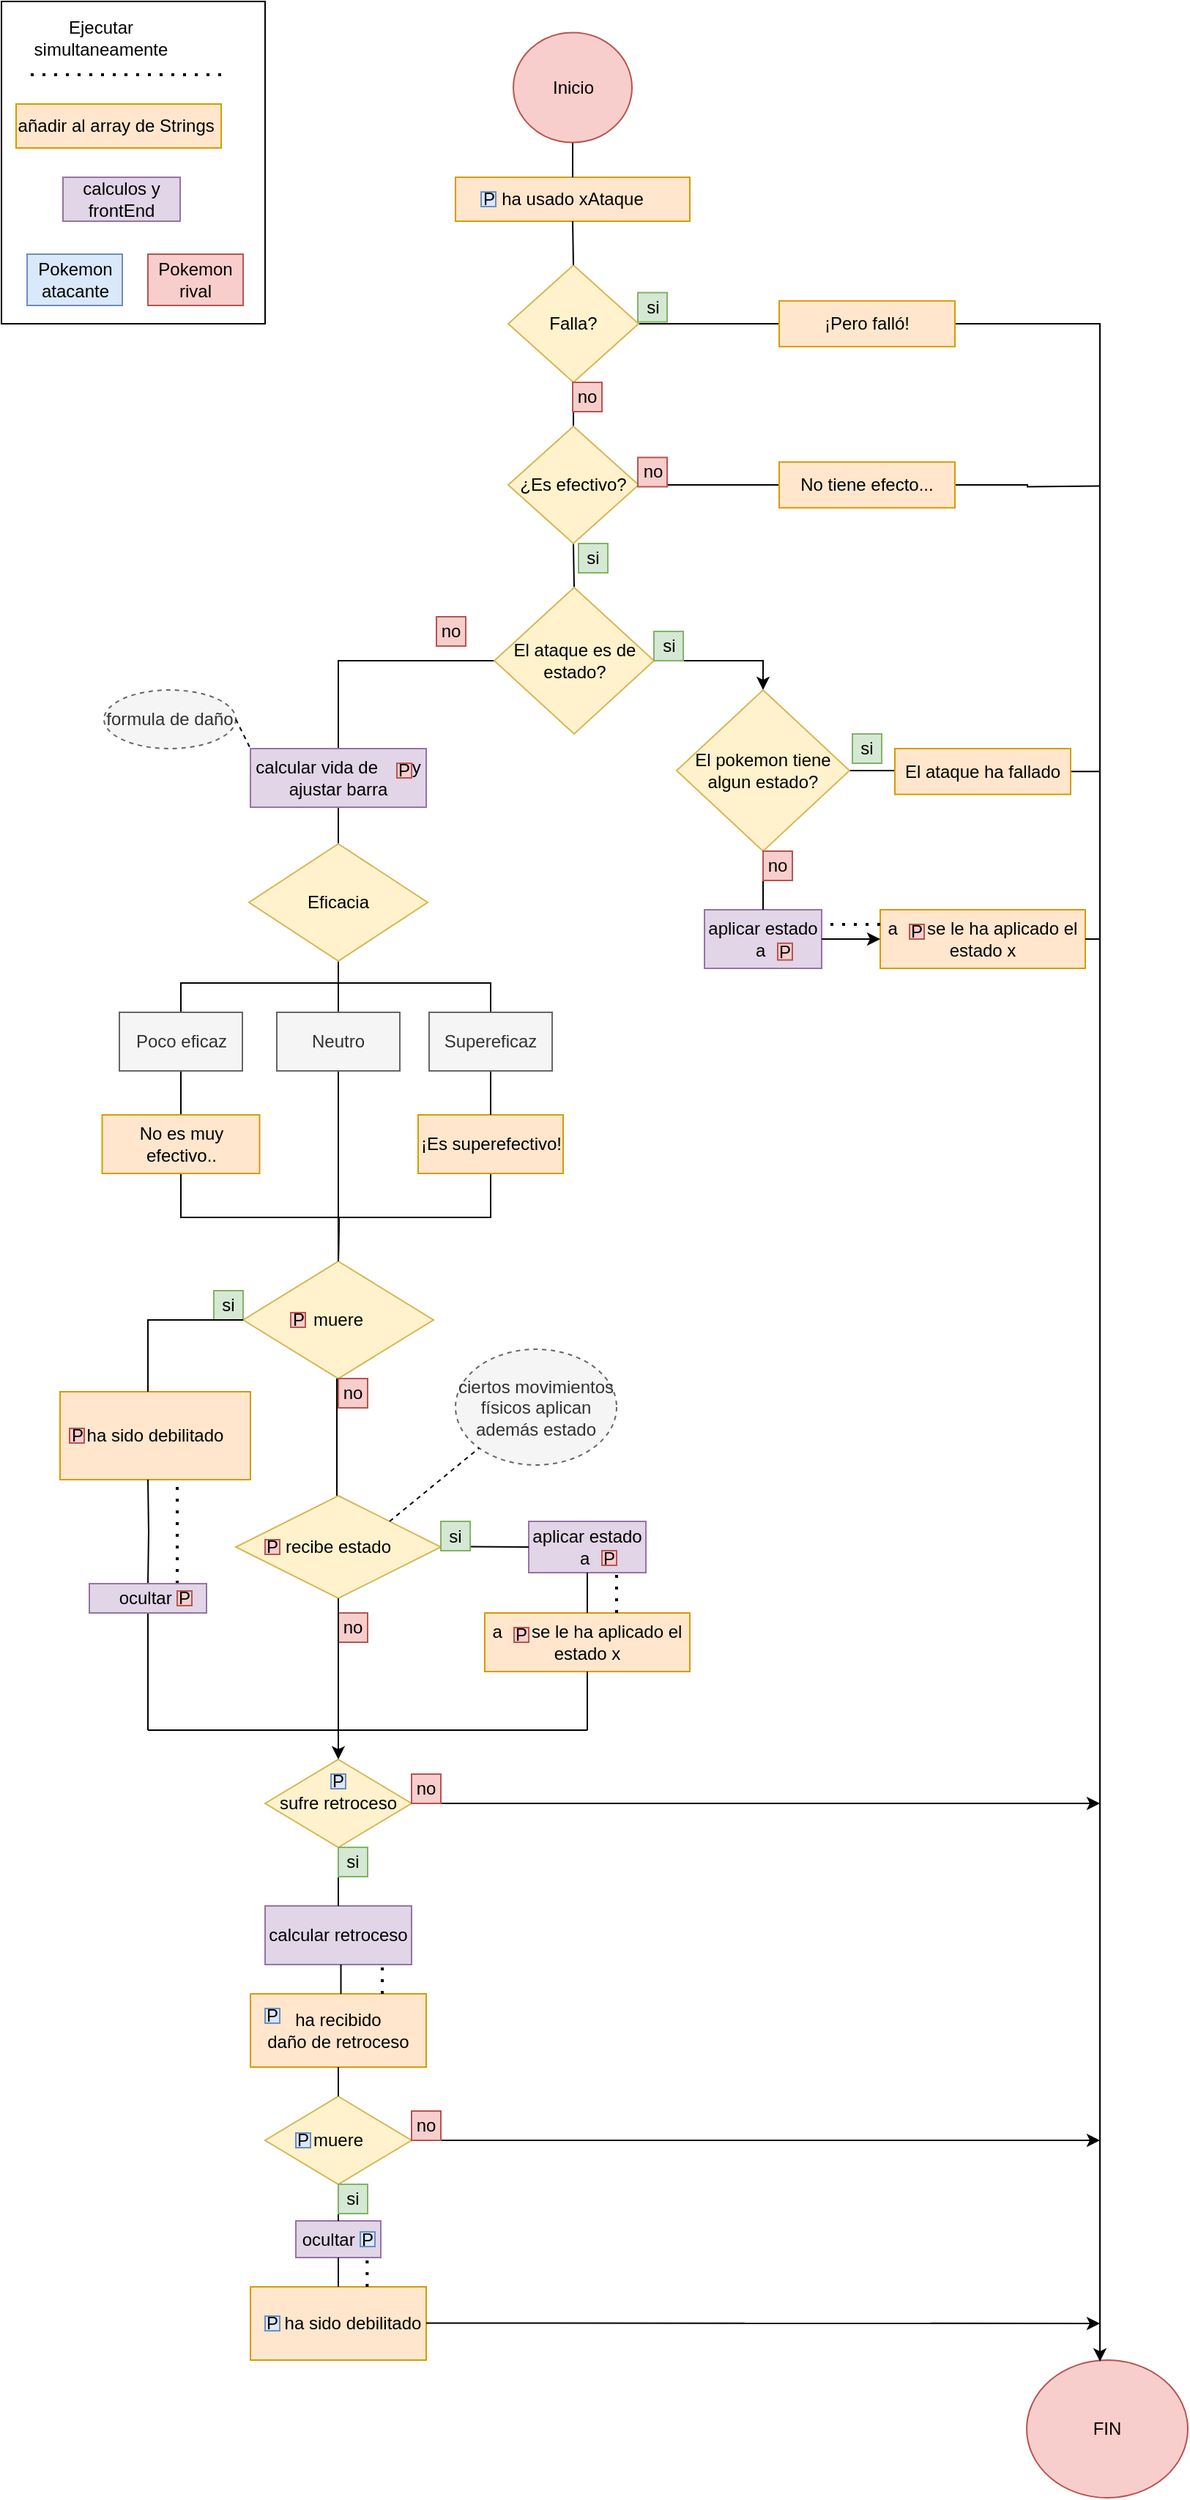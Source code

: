 <mxfile version="20.3.0" type="device"><diagram id="2d6B1Tg29b44_aqLJthw" name="Página-1"><mxGraphModel dx="2076" dy="1298" grid="1" gridSize="10" guides="1" tooltips="1" connect="1" arrows="1" fold="1" page="1" pageScale="1" pageWidth="827" pageHeight="1169" math="0" shadow="0"><root><mxCell id="0"/><mxCell id="1" parent="0"/><mxCell id="N5SEMX2fuc2LV2UorD2H-2" value="" style="group" vertex="1" connectable="0" parent="1"><mxGeometry x="320" y="130" width="160" height="30" as="geometry"/></mxCell><mxCell id="N5SEMX2fuc2LV2UorD2H-3" value="ha usado xAtaque" style="text;html=1;strokeColor=#d79b00;fillColor=#ffe6cc;align=center;verticalAlign=middle;whiteSpace=wrap;rounded=0;" vertex="1" parent="N5SEMX2fuc2LV2UorD2H-2"><mxGeometry width="160" height="30" as="geometry"/></mxCell><mxCell id="N5SEMX2fuc2LV2UorD2H-4" value="P" style="text;html=1;strokeColor=#6c8ebf;fillColor=#dae8fc;align=center;verticalAlign=middle;whiteSpace=wrap;rounded=0;" vertex="1" parent="N5SEMX2fuc2LV2UorD2H-2"><mxGeometry x="17.5" y="10" width="10" height="10" as="geometry"/></mxCell><mxCell id="N5SEMX2fuc2LV2UorD2H-20" value="" style="group;fillColor=#e1d5e7;strokeColor=#9673a6;" vertex="1" connectable="0" parent="1"><mxGeometry x="490" y="630" width="80" height="40" as="geometry"/></mxCell><mxCell id="N5SEMX2fuc2LV2UorD2H-21" value="aplicar estado a&amp;nbsp;" style="text;html=1;strokeColor=#9673a6;fillColor=#e1d5e7;align=center;verticalAlign=middle;whiteSpace=wrap;rounded=0;" vertex="1" parent="N5SEMX2fuc2LV2UorD2H-20"><mxGeometry width="80" height="40" as="geometry"/></mxCell><mxCell id="N5SEMX2fuc2LV2UorD2H-22" value="P" style="text;html=1;strokeColor=#b85450;fillColor=#f8cecc;align=center;verticalAlign=middle;whiteSpace=wrap;rounded=0;" vertex="1" parent="N5SEMX2fuc2LV2UorD2H-20"><mxGeometry x="50" y="22.857" width="10" height="11.429" as="geometry"/></mxCell><mxCell id="N5SEMX2fuc2LV2UorD2H-25" value="" style="group" vertex="1" connectable="0" parent="1"><mxGeometry x="610" y="630" width="140" height="40" as="geometry"/></mxCell><mxCell id="N5SEMX2fuc2LV2UorD2H-26" value="a&amp;nbsp; &amp;nbsp; &amp;nbsp; se le ha aplicado el estado x" style="text;html=1;strokeColor=#d79b00;fillColor=#ffe6cc;align=center;verticalAlign=middle;whiteSpace=wrap;rounded=0;" vertex="1" parent="N5SEMX2fuc2LV2UorD2H-25"><mxGeometry width="140" height="40" as="geometry"/></mxCell><mxCell id="N5SEMX2fuc2LV2UorD2H-27" value="P" style="text;html=1;strokeColor=#b85450;fillColor=#f8cecc;align=center;verticalAlign=middle;whiteSpace=wrap;rounded=0;" vertex="1" parent="N5SEMX2fuc2LV2UorD2H-25"><mxGeometry x="20" y="10" width="10" height="10" as="geometry"/></mxCell><mxCell id="N5SEMX2fuc2LV2UorD2H-29" value="" style="endArrow=classic;html=1;endFill=1;entryX=0;entryY=0.5;entryDx=0;entryDy=0;exitX=1;exitY=0.5;exitDx=0;exitDy=0;" edge="1" parent="1" source="N5SEMX2fuc2LV2UorD2H-21" target="N5SEMX2fuc2LV2UorD2H-26"><mxGeometry width="50" height="50" relative="1" as="geometry"><mxPoint x="571" y="660.0" as="sourcePoint"/><mxPoint x="621" y="660.2" as="targetPoint"/><Array as="points"/></mxGeometry></mxCell><mxCell id="N5SEMX2fuc2LV2UorD2H-220" style="edgeStyle=orthogonalEdgeStyle;rounded=0;orthogonalLoop=1;jettySize=auto;html=1;exitX=0.5;exitY=1;exitDx=0;exitDy=0;endArrow=none;endFill=0;" edge="1" parent="1" source="N5SEMX2fuc2LV2UorD2H-40"><mxGeometry relative="1" as="geometry"><mxPoint x="240" y="870" as="targetPoint"/></mxGeometry></mxCell><mxCell id="N5SEMX2fuc2LV2UorD2H-40" value="¡Es superefectivo!" style="text;html=1;strokeColor=#d79b00;fillColor=#ffe6cc;align=center;verticalAlign=middle;whiteSpace=wrap;rounded=0;" vertex="1" parent="1"><mxGeometry x="294.5" y="770" width="99" height="40" as="geometry"/></mxCell><mxCell id="N5SEMX2fuc2LV2UorD2H-46" value="" style="group" vertex="1" connectable="0" parent="1"><mxGeometry x="175" y="870" width="130" height="80" as="geometry"/></mxCell><mxCell id="N5SEMX2fuc2LV2UorD2H-47" value="muere" style="rhombus;whiteSpace=wrap;html=1;fillColor=#fff2cc;strokeColor=#d6b656;" vertex="1" parent="N5SEMX2fuc2LV2UorD2H-46"><mxGeometry width="130" height="80" as="geometry"/></mxCell><mxCell id="N5SEMX2fuc2LV2UorD2H-48" value="P" style="text;html=1;strokeColor=#b85450;fillColor=#f8cecc;align=center;verticalAlign=middle;whiteSpace=wrap;rounded=0;" vertex="1" parent="N5SEMX2fuc2LV2UorD2H-46"><mxGeometry x="32.5" y="35" width="10" height="10" as="geometry"/></mxCell><mxCell id="N5SEMX2fuc2LV2UorD2H-49" value="" style="endArrow=none;html=1;" edge="1" parent="1"><mxGeometry width="50" height="50" relative="1" as="geometry"><mxPoint x="239" y="1030" as="sourcePoint"/><mxPoint x="239" y="950" as="targetPoint"/></mxGeometry></mxCell><mxCell id="N5SEMX2fuc2LV2UorD2H-50" value="no" style="text;html=1;strokeColor=#b85450;fillColor=#f8cecc;align=center;verticalAlign=middle;whiteSpace=wrap;rounded=0;" vertex="1" parent="1"><mxGeometry x="240" y="950" width="20" height="20" as="geometry"/></mxCell><mxCell id="N5SEMX2fuc2LV2UorD2H-51" value="" style="group" vertex="1" connectable="0" parent="1"><mxGeometry x="170" y="1030" width="140" height="70" as="geometry"/></mxCell><mxCell id="N5SEMX2fuc2LV2UorD2H-52" value="recibe estado" style="rhombus;whiteSpace=wrap;html=1;fillColor=#fff2cc;strokeColor=#d6b656;" vertex="1" parent="N5SEMX2fuc2LV2UorD2H-51"><mxGeometry width="140" height="70" as="geometry"/></mxCell><mxCell id="N5SEMX2fuc2LV2UorD2H-53" value="P" style="text;html=1;strokeColor=#b85450;fillColor=#f8cecc;align=center;verticalAlign=middle;whiteSpace=wrap;rounded=0;" vertex="1" parent="N5SEMX2fuc2LV2UorD2H-51"><mxGeometry x="20" y="30" width="10" height="10" as="geometry"/></mxCell><mxCell id="N5SEMX2fuc2LV2UorD2H-54" value="ciertos movimientos físicos aplican además estado" style="ellipse;whiteSpace=wrap;html=1;dashed=1;fillColor=#f5f5f5;fontColor=#333333;strokeColor=#666666;" vertex="1" parent="1"><mxGeometry x="320" y="930" width="110" height="79" as="geometry"/></mxCell><mxCell id="N5SEMX2fuc2LV2UorD2H-55" value="" style="endArrow=none;html=1;exitX=1;exitY=0;exitDx=0;exitDy=0;entryX=0;entryY=1;entryDx=0;entryDy=0;dashed=1;" edge="1" parent="1" source="N5SEMX2fuc2LV2UorD2H-52" target="N5SEMX2fuc2LV2UorD2H-54"><mxGeometry width="50" height="50" relative="1" as="geometry"><mxPoint x="170" y="630" as="sourcePoint"/><mxPoint x="192" y="650" as="targetPoint"/></mxGeometry></mxCell><mxCell id="N5SEMX2fuc2LV2UorD2H-56" value="" style="endArrow=none;dashed=1;html=1;dashPattern=1 3;strokeWidth=2;entryX=1;entryY=0.25;entryDx=0;entryDy=0;exitX=0;exitY=0.25;exitDx=0;exitDy=0;" edge="1" parent="1" source="N5SEMX2fuc2LV2UorD2H-26" target="N5SEMX2fuc2LV2UorD2H-21"><mxGeometry width="50" height="50" relative="1" as="geometry"><mxPoint x="570" y="687.5" as="sourcePoint"/><mxPoint x="570" y="657.5" as="targetPoint"/></mxGeometry></mxCell><mxCell id="N5SEMX2fuc2LV2UorD2H-57" value="" style="group" vertex="1" connectable="0" parent="1"><mxGeometry x="340" y="1110" width="140" height="40" as="geometry"/></mxCell><mxCell id="N5SEMX2fuc2LV2UorD2H-58" value="a&amp;nbsp; &amp;nbsp; &amp;nbsp; se le ha aplicado el estado x" style="text;html=1;strokeColor=#d79b00;fillColor=#ffe6cc;align=center;verticalAlign=middle;whiteSpace=wrap;rounded=0;" vertex="1" parent="N5SEMX2fuc2LV2UorD2H-57"><mxGeometry width="140" height="40" as="geometry"/></mxCell><mxCell id="N5SEMX2fuc2LV2UorD2H-59" value="P" style="text;html=1;strokeColor=#b85450;fillColor=#f8cecc;align=center;verticalAlign=middle;whiteSpace=wrap;rounded=0;" vertex="1" parent="N5SEMX2fuc2LV2UorD2H-57"><mxGeometry x="20" y="10" width="10" height="10" as="geometry"/></mxCell><mxCell id="N5SEMX2fuc2LV2UorD2H-60" value="" style="group" vertex="1" connectable="0" parent="1"><mxGeometry x="370" y="1047.5" width="80" height="35" as="geometry"/></mxCell><mxCell id="N5SEMX2fuc2LV2UorD2H-61" value="aplicar estado a&amp;nbsp;" style="text;html=1;strokeColor=#9673a6;fillColor=#e1d5e7;align=center;verticalAlign=middle;whiteSpace=wrap;rounded=0;" vertex="1" parent="N5SEMX2fuc2LV2UorD2H-60"><mxGeometry width="80" height="35" as="geometry"/></mxCell><mxCell id="N5SEMX2fuc2LV2UorD2H-62" value="P" style="text;html=1;strokeColor=#b85450;fillColor=#f8cecc;align=center;verticalAlign=middle;whiteSpace=wrap;rounded=0;" vertex="1" parent="N5SEMX2fuc2LV2UorD2H-60"><mxGeometry x="50" y="20" width="10" height="10" as="geometry"/></mxCell><mxCell id="N5SEMX2fuc2LV2UorD2H-63" value="" style="endArrow=none;html=1;entryX=0;entryY=0.5;entryDx=0;entryDy=0;" edge="1" parent="1" target="N5SEMX2fuc2LV2UorD2H-61"><mxGeometry width="50" height="50" relative="1" as="geometry"><mxPoint x="310" y="1064.66" as="sourcePoint"/><mxPoint x="340" y="1064.66" as="targetPoint"/></mxGeometry></mxCell><mxCell id="N5SEMX2fuc2LV2UorD2H-64" value="" style="endArrow=none;html=1;entryX=0.5;entryY=0;entryDx=0;entryDy=0;exitX=0.5;exitY=1;exitDx=0;exitDy=0;" edge="1" parent="1" source="N5SEMX2fuc2LV2UorD2H-61" target="N5SEMX2fuc2LV2UorD2H-58"><mxGeometry width="50" height="50" relative="1" as="geometry"><mxPoint x="300" y="990" as="sourcePoint"/><mxPoint x="350" y="940" as="targetPoint"/></mxGeometry></mxCell><mxCell id="N5SEMX2fuc2LV2UorD2H-65" value="" style="endArrow=none;dashed=1;html=1;dashPattern=1 3;strokeWidth=2;entryX=0.75;entryY=1;entryDx=0;entryDy=0;" edge="1" parent="1" target="N5SEMX2fuc2LV2UorD2H-61"><mxGeometry width="50" height="50" relative="1" as="geometry"><mxPoint x="430" y="1110" as="sourcePoint"/><mxPoint x="300" y="960" as="targetPoint"/></mxGeometry></mxCell><mxCell id="N5SEMX2fuc2LV2UorD2H-66" value="si" style="text;html=1;strokeColor=#82b366;fillColor=#d5e8d4;align=center;verticalAlign=middle;whiteSpace=wrap;rounded=0;" vertex="1" parent="1"><mxGeometry x="310" y="1047.5" width="20" height="20" as="geometry"/></mxCell><mxCell id="N5SEMX2fuc2LV2UorD2H-68" value="no" style="text;html=1;strokeColor=#b85450;fillColor=#f8cecc;align=center;verticalAlign=middle;whiteSpace=wrap;rounded=0;" vertex="1" parent="1"><mxGeometry x="240" y="1110" width="20" height="20" as="geometry"/></mxCell><mxCell id="N5SEMX2fuc2LV2UorD2H-69" value="" style="endArrow=none;html=1;endFill=0;" edge="1" parent="1"><mxGeometry width="50" height="50" relative="1" as="geometry"><mxPoint x="410" y="1190" as="sourcePoint"/><mxPoint x="240" y="1190" as="targetPoint"/></mxGeometry></mxCell><mxCell id="N5SEMX2fuc2LV2UorD2H-70" value="" style="endArrow=none;html=1;" edge="1" parent="1"><mxGeometry width="50" height="50" relative="1" as="geometry"><mxPoint x="410" y="1190" as="sourcePoint"/><mxPoint x="410" y="1150" as="targetPoint"/></mxGeometry></mxCell><mxCell id="N5SEMX2fuc2LV2UorD2H-71" value="" style="group;fillColor=#e1d5e7;strokeColor=#9673a6;container=0;" vertex="1" connectable="0" parent="1"><mxGeometry x="70" y="1090" width="80" height="20" as="geometry"/></mxCell><mxCell id="N5SEMX2fuc2LV2UorD2H-74" value="" style="group" vertex="1" connectable="0" parent="1"><mxGeometry x="50" y="959" width="130" height="60" as="geometry"/></mxCell><mxCell id="N5SEMX2fuc2LV2UorD2H-75" value="ha sido debilitado" style="rounded=0;whiteSpace=wrap;html=1;fillColor=#ffe6cc;strokeColor=#d79b00;" vertex="1" parent="N5SEMX2fuc2LV2UorD2H-74"><mxGeometry width="130" height="60" as="geometry"/></mxCell><mxCell id="N5SEMX2fuc2LV2UorD2H-76" value="P" style="text;html=1;strokeColor=#b85450;fillColor=#f8cecc;align=center;verticalAlign=middle;whiteSpace=wrap;rounded=0;" vertex="1" parent="N5SEMX2fuc2LV2UorD2H-74"><mxGeometry x="6.5" y="25" width="10" height="10" as="geometry"/></mxCell><mxCell id="N5SEMX2fuc2LV2UorD2H-79" value="si" style="text;html=1;strokeColor=#82b366;fillColor=#d5e8d4;align=center;verticalAlign=middle;whiteSpace=wrap;rounded=0;" vertex="1" parent="1"><mxGeometry x="155" y="890" width="20" height="20" as="geometry"/></mxCell><mxCell id="N5SEMX2fuc2LV2UorD2H-81" value="" style="endArrow=none;dashed=1;html=1;dashPattern=1 3;strokeWidth=2;exitX=0.75;exitY=0;exitDx=0;exitDy=0;" edge="1" parent="1" source="N5SEMX2fuc2LV2UorD2H-72"><mxGeometry width="50" height="50" relative="1" as="geometry"><mxPoint x="110" y="1090" as="sourcePoint"/><mxPoint x="130" y="1020" as="targetPoint"/></mxGeometry></mxCell><mxCell id="N5SEMX2fuc2LV2UorD2H-82" value="" style="endArrow=none;html=1;entryX=0.5;entryY=1;entryDx=0;entryDy=0;" edge="1" parent="1" target="N5SEMX2fuc2LV2UorD2H-72"><mxGeometry width="50" height="50" relative="1" as="geometry"><mxPoint x="110" y="1190" as="sourcePoint"/><mxPoint x="110" y="1070" as="targetPoint"/></mxGeometry></mxCell><mxCell id="N5SEMX2fuc2LV2UorD2H-83" value="" style="endArrow=none;html=1;endFill=0;" edge="1" parent="1"><mxGeometry width="50" height="50" relative="1" as="geometry"><mxPoint x="110" y="1190" as="sourcePoint"/><mxPoint x="240" y="1190" as="targetPoint"/></mxGeometry></mxCell><mxCell id="N5SEMX2fuc2LV2UorD2H-84" value="sufre retroceso" style="rhombus;whiteSpace=wrap;html=1;fillColor=#fff2cc;strokeColor=#d6b656;" vertex="1" parent="1"><mxGeometry x="190" y="1210" width="100" height="60" as="geometry"/></mxCell><mxCell id="N5SEMX2fuc2LV2UorD2H-85" value="P" style="text;html=1;strokeColor=#6c8ebf;fillColor=#dae8fc;align=center;verticalAlign=middle;whiteSpace=wrap;rounded=0;" vertex="1" parent="1"><mxGeometry x="235" y="1220" width="10" height="10" as="geometry"/></mxCell><mxCell id="N5SEMX2fuc2LV2UorD2H-86" value="" style="endArrow=classic;html=1;exitX=1;exitY=0.5;exitDx=0;exitDy=0;" edge="1" parent="1" source="N5SEMX2fuc2LV2UorD2H-84"><mxGeometry width="50" height="50" relative="1" as="geometry"><mxPoint x="350" y="1270" as="sourcePoint"/><mxPoint x="760" y="1240" as="targetPoint"/></mxGeometry></mxCell><mxCell id="N5SEMX2fuc2LV2UorD2H-87" value="no" style="text;html=1;strokeColor=#b85450;fillColor=#f8cecc;align=center;verticalAlign=middle;whiteSpace=wrap;rounded=0;" vertex="1" parent="1"><mxGeometry x="290" y="1220" width="20" height="20" as="geometry"/></mxCell><mxCell id="N5SEMX2fuc2LV2UorD2H-88" value="calcular retroceso" style="rounded=0;whiteSpace=wrap;html=1;fillColor=#e1d5e7;strokeColor=#9673a6;" vertex="1" parent="1"><mxGeometry x="190" y="1310" width="100" height="40" as="geometry"/></mxCell><mxCell id="N5SEMX2fuc2LV2UorD2H-89" value="" style="endArrow=none;html=1;entryX=0.5;entryY=1;entryDx=0;entryDy=0;" edge="1" parent="1" source="N5SEMX2fuc2LV2UorD2H-88" target="N5SEMX2fuc2LV2UorD2H-84"><mxGeometry width="50" height="50" relative="1" as="geometry"><mxPoint x="350" y="1360" as="sourcePoint"/><mxPoint x="400" y="1310" as="targetPoint"/></mxGeometry></mxCell><mxCell id="N5SEMX2fuc2LV2UorD2H-90" value="si" style="text;html=1;strokeColor=#82b366;fillColor=#d5e8d4;align=center;verticalAlign=middle;whiteSpace=wrap;rounded=0;" vertex="1" parent="1"><mxGeometry x="240" y="1270" width="20" height="20" as="geometry"/></mxCell><mxCell id="N5SEMX2fuc2LV2UorD2H-91" value="" style="group" vertex="1" connectable="0" parent="1"><mxGeometry x="180" y="1370" width="120" height="50" as="geometry"/></mxCell><mxCell id="N5SEMX2fuc2LV2UorD2H-92" value="ha recibido &lt;br&gt;daño de retroceso" style="rounded=0;whiteSpace=wrap;html=1;fillColor=#ffe6cc;strokeColor=#d79b00;" vertex="1" parent="N5SEMX2fuc2LV2UorD2H-91"><mxGeometry width="120" height="50" as="geometry"/></mxCell><mxCell id="N5SEMX2fuc2LV2UorD2H-93" value="P" style="text;html=1;strokeColor=#6c8ebf;fillColor=#dae8fc;align=center;verticalAlign=middle;whiteSpace=wrap;rounded=0;" vertex="1" parent="N5SEMX2fuc2LV2UorD2H-91"><mxGeometry x="10" y="10" width="10" height="10" as="geometry"/></mxCell><mxCell id="N5SEMX2fuc2LV2UorD2H-94" value="" style="endArrow=none;html=1;" edge="1" parent="1"><mxGeometry width="50" height="50" relative="1" as="geometry"><mxPoint x="241.76" y="1370" as="sourcePoint"/><mxPoint x="241.76" y="1350" as="targetPoint"/></mxGeometry></mxCell><mxCell id="N5SEMX2fuc2LV2UorD2H-95" value="muere" style="rhombus;whiteSpace=wrap;html=1;fillColor=#fff2cc;strokeColor=#d6b656;" vertex="1" parent="1"><mxGeometry x="190" y="1440" width="100" height="60" as="geometry"/></mxCell><mxCell id="N5SEMX2fuc2LV2UorD2H-96" value="P" style="text;html=1;strokeColor=#6c8ebf;fillColor=#dae8fc;align=center;verticalAlign=middle;whiteSpace=wrap;rounded=0;" vertex="1" parent="1"><mxGeometry x="211" y="1465" width="10" height="10" as="geometry"/></mxCell><mxCell id="N5SEMX2fuc2LV2UorD2H-97" value="" style="endArrow=none;dashed=1;html=1;dashPattern=1 3;strokeWidth=2;" edge="1" parent="1"><mxGeometry width="50" height="50" relative="1" as="geometry"><mxPoint x="270" y="1370" as="sourcePoint"/><mxPoint x="270" y="1350" as="targetPoint"/></mxGeometry></mxCell><mxCell id="N5SEMX2fuc2LV2UorD2H-98" value="" style="endArrow=classic;html=1;exitX=0;exitY=1;exitDx=0;exitDy=0;" edge="1" parent="1" source="N5SEMX2fuc2LV2UorD2H-99"><mxGeometry width="50" height="50" relative="1" as="geometry"><mxPoint x="290" y="1469.76" as="sourcePoint"/><mxPoint x="760" y="1470" as="targetPoint"/></mxGeometry></mxCell><mxCell id="N5SEMX2fuc2LV2UorD2H-99" value="no" style="text;html=1;strokeColor=#b85450;fillColor=#f8cecc;align=center;verticalAlign=middle;whiteSpace=wrap;rounded=0;" vertex="1" parent="1"><mxGeometry x="290" y="1450" width="20" height="20" as="geometry"/></mxCell><mxCell id="N5SEMX2fuc2LV2UorD2H-100" value="" style="endArrow=none;html=1;" edge="1" parent="1"><mxGeometry width="50" height="50" relative="1" as="geometry"><mxPoint x="240" y="1440" as="sourcePoint"/><mxPoint x="240" y="1420" as="targetPoint"/></mxGeometry></mxCell><mxCell id="N5SEMX2fuc2LV2UorD2H-101" value="" style="group;fillColor=#e1d5e7;strokeColor=#9673a6;" vertex="1" connectable="0" parent="1"><mxGeometry x="211" y="1525" width="58" height="25" as="geometry"/></mxCell><mxCell id="N5SEMX2fuc2LV2UorD2H-102" value="ocultar&amp;nbsp; &amp;nbsp;&amp;nbsp;" style="rounded=0;whiteSpace=wrap;html=1;fillColor=#e1d5e7;strokeColor=#9673a6;" vertex="1" parent="N5SEMX2fuc2LV2UorD2H-101"><mxGeometry width="58" height="25" as="geometry"/></mxCell><mxCell id="N5SEMX2fuc2LV2UorD2H-103" value="P" style="text;html=1;strokeColor=#6c8ebf;fillColor=#dae8fc;align=center;verticalAlign=middle;whiteSpace=wrap;rounded=0;" vertex="1" parent="N5SEMX2fuc2LV2UorD2H-101"><mxGeometry x="44" y="7.5" width="10" height="10" as="geometry"/></mxCell><mxCell id="N5SEMX2fuc2LV2UorD2H-104" value="" style="endArrow=none;html=1;entryX=0.5;entryY=1;entryDx=0;entryDy=0;" edge="1" parent="1" target="N5SEMX2fuc2LV2UorD2H-95"><mxGeometry width="50" height="50" relative="1" as="geometry"><mxPoint x="240" y="1525" as="sourcePoint"/><mxPoint x="240" y="1505" as="targetPoint"/></mxGeometry></mxCell><mxCell id="N5SEMX2fuc2LV2UorD2H-105" value="" style="group" vertex="1" connectable="0" parent="1"><mxGeometry x="180" y="1570" width="120" height="50" as="geometry"/></mxCell><mxCell id="N5SEMX2fuc2LV2UorD2H-106" value="&amp;nbsp; &amp;nbsp; &amp;nbsp; ha sido debilitado" style="rounded=0;whiteSpace=wrap;html=1;fillColor=#ffe6cc;strokeColor=#d79b00;" vertex="1" parent="N5SEMX2fuc2LV2UorD2H-105"><mxGeometry width="120" height="50" as="geometry"/></mxCell><mxCell id="N5SEMX2fuc2LV2UorD2H-107" value="P" style="text;html=1;strokeColor=#6c8ebf;fillColor=#dae8fc;align=center;verticalAlign=middle;whiteSpace=wrap;rounded=0;" vertex="1" parent="N5SEMX2fuc2LV2UorD2H-105"><mxGeometry x="10" y="20" width="10" height="10" as="geometry"/></mxCell><mxCell id="N5SEMX2fuc2LV2UorD2H-108" value="" style="endArrow=none;html=1;exitX=0.5;exitY=0;exitDx=0;exitDy=0;entryX=0.5;entryY=1;entryDx=0;entryDy=0;" edge="1" parent="1" source="N5SEMX2fuc2LV2UorD2H-106" target="N5SEMX2fuc2LV2UorD2H-102"><mxGeometry width="50" height="50" relative="1" as="geometry"><mxPoint x="280" y="1530" as="sourcePoint"/><mxPoint x="330" y="1480" as="targetPoint"/></mxGeometry></mxCell><mxCell id="N5SEMX2fuc2LV2UorD2H-109" value="" style="endArrow=none;dashed=1;html=1;dashPattern=1 3;strokeWidth=2;" edge="1" parent="1"><mxGeometry width="50" height="50" relative="1" as="geometry"><mxPoint x="259.67" y="1570" as="sourcePoint"/><mxPoint x="259.67" y="1550" as="targetPoint"/></mxGeometry></mxCell><mxCell id="N5SEMX2fuc2LV2UorD2H-110" value="si" style="text;html=1;strokeColor=#82b366;fillColor=#d5e8d4;align=center;verticalAlign=middle;whiteSpace=wrap;rounded=0;" vertex="1" parent="1"><mxGeometry x="240" y="1500" width="20" height="20" as="geometry"/></mxCell><mxCell id="N5SEMX2fuc2LV2UorD2H-111" value="" style="endArrow=classic;html=1;exitX=1;exitY=0.5;exitDx=0;exitDy=0;" edge="1" parent="1"><mxGeometry width="50" height="50" relative="1" as="geometry"><mxPoint x="300" y="1594.71" as="sourcePoint"/><mxPoint x="760" y="1595" as="targetPoint"/></mxGeometry></mxCell><mxCell id="N5SEMX2fuc2LV2UorD2H-112" value="FIN" style="ellipse;whiteSpace=wrap;html=1;fillColor=#f8cecc;strokeColor=#b85450;" vertex="1" parent="1"><mxGeometry x="710" y="1620" width="110" height="94" as="geometry"/></mxCell><mxCell id="N5SEMX2fuc2LV2UorD2H-113" value="" style="rounded=0;whiteSpace=wrap;html=1;" vertex="1" parent="1"><mxGeometry x="10" y="10" width="180" height="220" as="geometry"/></mxCell><mxCell id="N5SEMX2fuc2LV2UorD2H-114" value="" style="endArrow=none;dashed=1;html=1;dashPattern=1 3;strokeWidth=2;" edge="1" parent="1"><mxGeometry width="50" height="50" relative="1" as="geometry"><mxPoint x="30" y="60" as="sourcePoint"/><mxPoint x="160" y="60" as="targetPoint"/></mxGeometry></mxCell><mxCell id="N5SEMX2fuc2LV2UorD2H-115" value="Ejecutar simultaneamente" style="text;html=1;strokeColor=none;fillColor=none;align=center;verticalAlign=middle;whiteSpace=wrap;rounded=0;" vertex="1" parent="1"><mxGeometry x="17.5" y="20" width="120" height="30" as="geometry"/></mxCell><mxCell id="N5SEMX2fuc2LV2UorD2H-116" value="añadir al array de Strings&amp;nbsp;" style="text;html=1;strokeColor=#d79b00;fillColor=#ffe6cc;align=center;verticalAlign=middle;whiteSpace=wrap;rounded=0;" vertex="1" parent="1"><mxGeometry x="20" y="80" width="140" height="30" as="geometry"/></mxCell><mxCell id="N5SEMX2fuc2LV2UorD2H-117" value="calculos y frontEnd" style="text;html=1;strokeColor=#9673a6;fillColor=#e1d5e7;align=center;verticalAlign=middle;whiteSpace=wrap;rounded=0;" vertex="1" parent="1"><mxGeometry x="52" y="130" width="80" height="30" as="geometry"/></mxCell><mxCell id="N5SEMX2fuc2LV2UorD2H-118" value="Pokemon atacante" style="text;html=1;strokeColor=#6c8ebf;fillColor=#dae8fc;align=center;verticalAlign=middle;whiteSpace=wrap;rounded=0;" vertex="1" parent="1"><mxGeometry x="27.5" y="182.5" width="65" height="35" as="geometry"/></mxCell><mxCell id="N5SEMX2fuc2LV2UorD2H-119" value="Pokemon rival" style="text;html=1;strokeColor=#b85450;fillColor=#f8cecc;align=center;verticalAlign=middle;whiteSpace=wrap;rounded=0;" vertex="1" parent="1"><mxGeometry x="110" y="182.5" width="65" height="35" as="geometry"/></mxCell><mxCell id="N5SEMX2fuc2LV2UorD2H-121" style="edgeStyle=orthogonalEdgeStyle;rounded=0;orthogonalLoop=1;jettySize=auto;html=1;exitX=0.5;exitY=1;exitDx=0;exitDy=0;entryX=0.5;entryY=0;entryDx=0;entryDy=0;endArrow=none;endFill=0;" edge="1" parent="1" source="N5SEMX2fuc2LV2UorD2H-120" target="N5SEMX2fuc2LV2UorD2H-3"><mxGeometry relative="1" as="geometry"/></mxCell><mxCell id="N5SEMX2fuc2LV2UorD2H-120" value="Inicio" style="ellipse;whiteSpace=wrap;html=1;fillColor=#f8cecc;strokeColor=#b85450;" vertex="1" parent="1"><mxGeometry x="359.5" y="31.25" width="81" height="75" as="geometry"/></mxCell><mxCell id="N5SEMX2fuc2LV2UorD2H-128" style="edgeStyle=orthogonalEdgeStyle;rounded=0;orthogonalLoop=1;jettySize=auto;html=1;exitX=0.5;exitY=1;exitDx=0;exitDy=0;entryX=0.5;entryY=0;entryDx=0;entryDy=0;endArrow=none;endFill=0;" edge="1" parent="1" source="N5SEMX2fuc2LV2UorD2H-124" target="N5SEMX2fuc2LV2UorD2H-127"><mxGeometry relative="1" as="geometry"/></mxCell><mxCell id="N5SEMX2fuc2LV2UorD2H-132" style="edgeStyle=orthogonalEdgeStyle;rounded=0;orthogonalLoop=1;jettySize=auto;html=1;exitX=1;exitY=0.5;exitDx=0;exitDy=0;endArrow=none;endFill=0;entryX=0;entryY=0.5;entryDx=0;entryDy=0;" edge="1" parent="1" source="N5SEMX2fuc2LV2UorD2H-124" target="N5SEMX2fuc2LV2UorD2H-125"><mxGeometry relative="1" as="geometry"><mxPoint x="569" y="230.25" as="targetPoint"/></mxGeometry></mxCell><mxCell id="N5SEMX2fuc2LV2UorD2H-124" value="Falla?" style="rhombus;whiteSpace=wrap;html=1;fillColor=#fff2cc;strokeColor=#d6b656;" vertex="1" parent="1"><mxGeometry x="356" y="190" width="89" height="80" as="geometry"/></mxCell><mxCell id="N5SEMX2fuc2LV2UorD2H-230" style="edgeStyle=orthogonalEdgeStyle;rounded=0;orthogonalLoop=1;jettySize=auto;html=1;exitX=1;exitY=0.5;exitDx=0;exitDy=0;endArrow=classic;endFill=1;" edge="1" parent="1" source="N5SEMX2fuc2LV2UorD2H-125"><mxGeometry relative="1" as="geometry"><mxPoint x="760" y="1620.941" as="targetPoint"/><Array as="points"><mxPoint x="760" y="230"/></Array></mxGeometry></mxCell><mxCell id="N5SEMX2fuc2LV2UorD2H-125" value="¡Pero falló!" style="rounded=0;whiteSpace=wrap;html=1;fillColor=#ffe6cc;strokeColor=#d79b00;" vertex="1" parent="1"><mxGeometry x="541" y="214.37" width="120" height="31.25" as="geometry"/></mxCell><mxCell id="N5SEMX2fuc2LV2UorD2H-137" style="edgeStyle=orthogonalEdgeStyle;rounded=0;orthogonalLoop=1;jettySize=auto;html=1;exitX=1;exitY=0.5;exitDx=0;exitDy=0;entryX=0;entryY=0.5;entryDx=0;entryDy=0;endArrow=none;endFill=0;" edge="1" parent="1" source="N5SEMX2fuc2LV2UorD2H-127" target="N5SEMX2fuc2LV2UorD2H-136"><mxGeometry relative="1" as="geometry"/></mxCell><mxCell id="N5SEMX2fuc2LV2UorD2H-185" style="edgeStyle=orthogonalEdgeStyle;rounded=0;orthogonalLoop=1;jettySize=auto;html=1;exitX=0.5;exitY=1;exitDx=0;exitDy=0;entryX=0.5;entryY=0;entryDx=0;entryDy=0;endArrow=none;endFill=0;" edge="1" parent="1" source="N5SEMX2fuc2LV2UorD2H-127" target="N5SEMX2fuc2LV2UorD2H-141"><mxGeometry relative="1" as="geometry"/></mxCell><mxCell id="N5SEMX2fuc2LV2UorD2H-127" value="¿Es efectivo?" style="rhombus;whiteSpace=wrap;html=1;fillColor=#fff2cc;strokeColor=#d6b656;" vertex="1" parent="1"><mxGeometry x="356" y="300" width="89" height="80" as="geometry"/></mxCell><mxCell id="N5SEMX2fuc2LV2UorD2H-134" value="no" style="text;html=1;strokeColor=#b85450;fillColor=#f8cecc;align=center;verticalAlign=middle;whiteSpace=wrap;rounded=0;" vertex="1" parent="1"><mxGeometry x="400" y="270" width="20" height="20" as="geometry"/></mxCell><mxCell id="N5SEMX2fuc2LV2UorD2H-135" value="si" style="text;html=1;strokeColor=#82b366;fillColor=#d5e8d4;align=center;verticalAlign=middle;whiteSpace=wrap;rounded=0;" vertex="1" parent="1"><mxGeometry x="444.5" y="208.75" width="20" height="20" as="geometry"/></mxCell><mxCell id="N5SEMX2fuc2LV2UorD2H-231" style="edgeStyle=orthogonalEdgeStyle;rounded=0;orthogonalLoop=1;jettySize=auto;html=1;exitX=1;exitY=0.5;exitDx=0;exitDy=0;endArrow=none;endFill=0;" edge="1" parent="1" source="N5SEMX2fuc2LV2UorD2H-136"><mxGeometry relative="1" as="geometry"><mxPoint x="760" y="340.706" as="targetPoint"/></mxGeometry></mxCell><mxCell id="N5SEMX2fuc2LV2UorD2H-136" value="No tiene efecto..." style="rounded=0;whiteSpace=wrap;html=1;fillColor=#ffe6cc;strokeColor=#d79b00;" vertex="1" parent="1"><mxGeometry x="541" y="324.37" width="120" height="31.25" as="geometry"/></mxCell><mxCell id="N5SEMX2fuc2LV2UorD2H-138" value="no" style="text;html=1;strokeColor=#b85450;fillColor=#f8cecc;align=center;verticalAlign=middle;whiteSpace=wrap;rounded=0;" vertex="1" parent="1"><mxGeometry x="444.5" y="321.25" width="20" height="20" as="geometry"/></mxCell><mxCell id="N5SEMX2fuc2LV2UorD2H-150" style="edgeStyle=orthogonalEdgeStyle;rounded=0;orthogonalLoop=1;jettySize=auto;html=1;exitX=1;exitY=0.5;exitDx=0;exitDy=0;entryX=0.5;entryY=0;entryDx=0;entryDy=0;endArrow=classic;endFill=1;" edge="1" parent="1" source="N5SEMX2fuc2LV2UorD2H-141" target="N5SEMX2fuc2LV2UorD2H-143"><mxGeometry relative="1" as="geometry"/></mxCell><mxCell id="N5SEMX2fuc2LV2UorD2H-197" style="edgeStyle=orthogonalEdgeStyle;rounded=0;orthogonalLoop=1;jettySize=auto;html=1;exitX=0;exitY=0.5;exitDx=0;exitDy=0;endArrow=none;endFill=0;" edge="1" parent="1" source="N5SEMX2fuc2LV2UorD2H-141" target="N5SEMX2fuc2LV2UorD2H-193"><mxGeometry relative="1" as="geometry"/></mxCell><mxCell id="N5SEMX2fuc2LV2UorD2H-141" value="El ataque es de estado?" style="rhombus;whiteSpace=wrap;html=1;fillColor=#fff2cc;strokeColor=#d6b656;" vertex="1" parent="1"><mxGeometry x="346.5" y="410" width="109" height="100" as="geometry"/></mxCell><mxCell id="N5SEMX2fuc2LV2UorD2H-187" style="edgeStyle=orthogonalEdgeStyle;rounded=0;orthogonalLoop=1;jettySize=auto;html=1;exitX=1;exitY=0.5;exitDx=0;exitDy=0;entryX=0;entryY=0.5;entryDx=0;entryDy=0;endArrow=none;endFill=0;" edge="1" parent="1" source="N5SEMX2fuc2LV2UorD2H-143" target="N5SEMX2fuc2LV2UorD2H-186"><mxGeometry relative="1" as="geometry"/></mxCell><mxCell id="N5SEMX2fuc2LV2UorD2H-191" style="edgeStyle=orthogonalEdgeStyle;rounded=0;orthogonalLoop=1;jettySize=auto;html=1;exitX=0.5;exitY=1;exitDx=0;exitDy=0;entryX=0.5;entryY=0;entryDx=0;entryDy=0;endArrow=none;endFill=0;" edge="1" parent="1" source="N5SEMX2fuc2LV2UorD2H-143" target="N5SEMX2fuc2LV2UorD2H-21"><mxGeometry relative="1" as="geometry"/></mxCell><mxCell id="N5SEMX2fuc2LV2UorD2H-143" value="El pokemon tiene algun estado?" style="rhombus;whiteSpace=wrap;html=1;fillColor=#fff2cc;strokeColor=#d6b656;" vertex="1" parent="1"><mxGeometry x="471" y="480" width="118" height="110" as="geometry"/></mxCell><mxCell id="N5SEMX2fuc2LV2UorD2H-148" value="si" style="text;html=1;strokeColor=#82b366;fillColor=#d5e8d4;align=center;verticalAlign=middle;whiteSpace=wrap;rounded=0;" vertex="1" parent="1"><mxGeometry x="455.5" y="440" width="20" height="20" as="geometry"/></mxCell><mxCell id="N5SEMX2fuc2LV2UorD2H-149" value="no" style="text;html=1;strokeColor=#b85450;fillColor=#f8cecc;align=center;verticalAlign=middle;whiteSpace=wrap;rounded=0;" vertex="1" parent="1"><mxGeometry x="307" y="430" width="20" height="20" as="geometry"/></mxCell><mxCell id="N5SEMX2fuc2LV2UorD2H-152" value="si" style="text;html=1;strokeColor=#82b366;fillColor=#d5e8d4;align=center;verticalAlign=middle;whiteSpace=wrap;rounded=0;" vertex="1" parent="1"><mxGeometry x="591" y="510" width="20" height="20" as="geometry"/></mxCell><mxCell id="N5SEMX2fuc2LV2UorD2H-170" value="no" style="text;html=1;strokeColor=#b85450;fillColor=#f8cecc;align=center;verticalAlign=middle;whiteSpace=wrap;rounded=0;" vertex="1" parent="1"><mxGeometry x="530" y="590" width="20" height="20" as="geometry"/></mxCell><mxCell id="N5SEMX2fuc2LV2UorD2H-184" value="si" style="text;html=1;strokeColor=#82b366;fillColor=#d5e8d4;align=center;verticalAlign=middle;whiteSpace=wrap;rounded=0;" vertex="1" parent="1"><mxGeometry x="404" y="380" width="20" height="20" as="geometry"/></mxCell><mxCell id="N5SEMX2fuc2LV2UorD2H-232" style="edgeStyle=orthogonalEdgeStyle;rounded=0;orthogonalLoop=1;jettySize=auto;html=1;exitX=1;exitY=0.5;exitDx=0;exitDy=0;endArrow=none;endFill=0;" edge="1" parent="1" source="N5SEMX2fuc2LV2UorD2H-186"><mxGeometry relative="1" as="geometry"><mxPoint x="760" y="536" as="targetPoint"/></mxGeometry></mxCell><mxCell id="N5SEMX2fuc2LV2UorD2H-186" value="El ataque ha fallado" style="rounded=0;whiteSpace=wrap;html=1;fillColor=#ffe6cc;strokeColor=#d79b00;" vertex="1" parent="1"><mxGeometry x="620" y="520" width="120" height="31.25" as="geometry"/></mxCell><mxCell id="N5SEMX2fuc2LV2UorD2H-195" value="formula de daño" style="ellipse;whiteSpace=wrap;html=1;dashed=1;fillColor=#f5f5f5;fontColor=#333333;strokeColor=#666666;" vertex="1" parent="1"><mxGeometry x="80" y="480" width="90" height="40" as="geometry"/></mxCell><mxCell id="N5SEMX2fuc2LV2UorD2H-196" value="" style="endArrow=none;html=1;exitX=1;exitY=0.5;exitDx=0;exitDy=0;entryX=0;entryY=0;entryDx=0;entryDy=0;dashed=1;" edge="1" parent="1" source="N5SEMX2fuc2LV2UorD2H-195" target="N5SEMX2fuc2LV2UorD2H-193"><mxGeometry width="50" height="50" relative="1" as="geometry"><mxPoint x="206" y="280" as="sourcePoint"/><mxPoint x="190" y="220" as="targetPoint"/></mxGeometry></mxCell><mxCell id="N5SEMX2fuc2LV2UorD2H-200" style="edgeStyle=orthogonalEdgeStyle;rounded=0;orthogonalLoop=1;jettySize=auto;html=1;exitX=0.5;exitY=1;exitDx=0;exitDy=0;entryX=0.5;entryY=0;entryDx=0;entryDy=0;endArrow=none;endFill=0;" edge="1" parent="1" source="N5SEMX2fuc2LV2UorD2H-193" target="N5SEMX2fuc2LV2UorD2H-199"><mxGeometry relative="1" as="geometry"/></mxCell><mxCell id="N5SEMX2fuc2LV2UorD2H-193" value="calcular vida de&amp;nbsp; &amp;nbsp; &amp;nbsp; &amp;nbsp;y ajustar barra" style="text;html=1;strokeColor=#9673a6;fillColor=#e1d5e7;align=center;verticalAlign=middle;whiteSpace=wrap;rounded=0;" vertex="1" parent="1"><mxGeometry x="180" y="520" width="120" height="40" as="geometry"/></mxCell><mxCell id="N5SEMX2fuc2LV2UorD2H-194" value="P" style="text;html=1;strokeColor=#b85450;fillColor=#f8cecc;align=center;verticalAlign=middle;whiteSpace=wrap;rounded=0;" vertex="1" parent="1"><mxGeometry x="280" y="530" width="10" height="10" as="geometry"/></mxCell><mxCell id="N5SEMX2fuc2LV2UorD2H-204" style="edgeStyle=orthogonalEdgeStyle;rounded=0;orthogonalLoop=1;jettySize=auto;html=1;exitX=0.5;exitY=1;exitDx=0;exitDy=0;endArrow=none;endFill=0;entryX=0.5;entryY=0;entryDx=0;entryDy=0;" edge="1" parent="1" source="N5SEMX2fuc2LV2UorD2H-199" target="N5SEMX2fuc2LV2UorD2H-201"><mxGeometry relative="1" as="geometry"><mxPoint x="240" y="680" as="targetPoint"/><Array as="points"><mxPoint x="240" y="680"/><mxPoint x="133" y="680"/></Array></mxGeometry></mxCell><mxCell id="N5SEMX2fuc2LV2UorD2H-205" style="edgeStyle=orthogonalEdgeStyle;rounded=0;orthogonalLoop=1;jettySize=auto;html=1;exitX=0.5;exitY=1;exitDx=0;exitDy=0;entryX=0.5;entryY=0;entryDx=0;entryDy=0;endArrow=none;endFill=0;" edge="1" parent="1" source="N5SEMX2fuc2LV2UorD2H-199" target="N5SEMX2fuc2LV2UorD2H-203"><mxGeometry relative="1" as="geometry"><Array as="points"><mxPoint x="240" y="680"/><mxPoint x="344" y="680"/></Array></mxGeometry></mxCell><mxCell id="N5SEMX2fuc2LV2UorD2H-206" style="edgeStyle=orthogonalEdgeStyle;rounded=0;orthogonalLoop=1;jettySize=auto;html=1;exitX=0.5;exitY=1;exitDx=0;exitDy=0;entryX=0.5;entryY=0;entryDx=0;entryDy=0;endArrow=none;endFill=0;" edge="1" parent="1" source="N5SEMX2fuc2LV2UorD2H-199" target="N5SEMX2fuc2LV2UorD2H-202"><mxGeometry relative="1" as="geometry"/></mxCell><mxCell id="N5SEMX2fuc2LV2UorD2H-199" value="Eficacia" style="rhombus;whiteSpace=wrap;html=1;fillColor=#fff2cc;strokeColor=#d6b656;" vertex="1" parent="1"><mxGeometry x="179" y="585" width="122" height="80" as="geometry"/></mxCell><mxCell id="N5SEMX2fuc2LV2UorD2H-210" style="edgeStyle=orthogonalEdgeStyle;rounded=0;orthogonalLoop=1;jettySize=auto;html=1;exitX=0.5;exitY=1;exitDx=0;exitDy=0;entryX=0.5;entryY=0;entryDx=0;entryDy=0;endArrow=none;endFill=0;" edge="1" parent="1" source="N5SEMX2fuc2LV2UorD2H-201" target="N5SEMX2fuc2LV2UorD2H-207"><mxGeometry relative="1" as="geometry"/></mxCell><mxCell id="N5SEMX2fuc2LV2UorD2H-201" value="Poco eficaz" style="rounded=0;whiteSpace=wrap;html=1;fillColor=#f5f5f5;fontColor=#333333;strokeColor=#666666;" vertex="1" parent="1"><mxGeometry x="90.5" y="700" width="84" height="40" as="geometry"/></mxCell><mxCell id="N5SEMX2fuc2LV2UorD2H-212" style="edgeStyle=orthogonalEdgeStyle;rounded=0;orthogonalLoop=1;jettySize=auto;html=1;exitX=0.5;exitY=1;exitDx=0;exitDy=0;endArrow=none;endFill=0;" edge="1" parent="1" source="N5SEMX2fuc2LV2UorD2H-202"><mxGeometry relative="1" as="geometry"><mxPoint x="240" y="860" as="targetPoint"/></mxGeometry></mxCell><mxCell id="N5SEMX2fuc2LV2UorD2H-202" value="Neutro" style="rounded=0;whiteSpace=wrap;html=1;fillColor=#f5f5f5;fontColor=#333333;strokeColor=#666666;" vertex="1" parent="1"><mxGeometry x="198" y="700" width="84" height="40" as="geometry"/></mxCell><mxCell id="N5SEMX2fuc2LV2UorD2H-209" style="edgeStyle=orthogonalEdgeStyle;rounded=0;orthogonalLoop=1;jettySize=auto;html=1;exitX=0.5;exitY=1;exitDx=0;exitDy=0;entryX=0.5;entryY=0;entryDx=0;entryDy=0;endArrow=none;endFill=0;" edge="1" parent="1" source="N5SEMX2fuc2LV2UorD2H-203" target="N5SEMX2fuc2LV2UorD2H-40"><mxGeometry relative="1" as="geometry"/></mxCell><mxCell id="N5SEMX2fuc2LV2UorD2H-203" value="Supereficaz" style="rounded=0;whiteSpace=wrap;html=1;fillColor=#f5f5f5;fontColor=#333333;strokeColor=#666666;" vertex="1" parent="1"><mxGeometry x="302" y="700" width="84" height="40" as="geometry"/></mxCell><mxCell id="N5SEMX2fuc2LV2UorD2H-219" style="edgeStyle=orthogonalEdgeStyle;rounded=0;orthogonalLoop=1;jettySize=auto;html=1;exitX=0.5;exitY=1;exitDx=0;exitDy=0;endArrow=none;endFill=0;" edge="1" parent="1" source="N5SEMX2fuc2LV2UorD2H-207"><mxGeometry relative="1" as="geometry"><mxPoint x="240" y="870" as="targetPoint"/></mxGeometry></mxCell><mxCell id="N5SEMX2fuc2LV2UorD2H-207" value="No es muy efectivo.." style="text;html=1;strokeColor=#d79b00;fillColor=#ffe6cc;align=center;verticalAlign=middle;whiteSpace=wrap;rounded=0;" vertex="1" parent="1"><mxGeometry x="78.75" y="770" width="107.5" height="40" as="geometry"/></mxCell><mxCell id="N5SEMX2fuc2LV2UorD2H-221" style="edgeStyle=orthogonalEdgeStyle;rounded=0;orthogonalLoop=1;jettySize=auto;html=1;exitX=0;exitY=0.5;exitDx=0;exitDy=0;endArrow=none;endFill=0;" edge="1" parent="1" source="N5SEMX2fuc2LV2UorD2H-47" target="N5SEMX2fuc2LV2UorD2H-75"><mxGeometry relative="1" as="geometry"><Array as="points"><mxPoint x="110" y="910"/></Array></mxGeometry></mxCell><mxCell id="N5SEMX2fuc2LV2UorD2H-224" style="edgeStyle=orthogonalEdgeStyle;rounded=0;orthogonalLoop=1;jettySize=auto;html=1;exitX=0.5;exitY=1;exitDx=0;exitDy=0;entryX=0.5;entryY=0;entryDx=0;entryDy=0;endArrow=none;endFill=0;" edge="1" parent="1" source="N5SEMX2fuc2LV2UorD2H-3" target="N5SEMX2fuc2LV2UorD2H-124"><mxGeometry relative="1" as="geometry"/></mxCell><mxCell id="N5SEMX2fuc2LV2UorD2H-225" style="edgeStyle=orthogonalEdgeStyle;rounded=0;orthogonalLoop=1;jettySize=auto;html=1;entryX=0.5;entryY=0;entryDx=0;entryDy=0;endArrow=none;endFill=0;" edge="1" parent="1" target="N5SEMX2fuc2LV2UorD2H-72"><mxGeometry relative="1" as="geometry"><mxPoint x="110" y="1019" as="sourcePoint"/></mxGeometry></mxCell><mxCell id="N5SEMX2fuc2LV2UorD2H-229" style="edgeStyle=orthogonalEdgeStyle;rounded=0;orthogonalLoop=1;jettySize=auto;html=1;exitX=0.5;exitY=1;exitDx=0;exitDy=0;entryX=0.5;entryY=0;entryDx=0;entryDy=0;endArrow=classic;endFill=1;" edge="1" parent="1" source="N5SEMX2fuc2LV2UorD2H-52" target="N5SEMX2fuc2LV2UorD2H-84"><mxGeometry relative="1" as="geometry"/></mxCell><mxCell id="N5SEMX2fuc2LV2UorD2H-233" style="edgeStyle=orthogonalEdgeStyle;rounded=0;orthogonalLoop=1;jettySize=auto;html=1;exitX=1;exitY=0.5;exitDx=0;exitDy=0;endArrow=none;endFill=0;" edge="1" parent="1" source="N5SEMX2fuc2LV2UorD2H-26"><mxGeometry relative="1" as="geometry"><mxPoint x="760" y="650.118" as="targetPoint"/></mxGeometry></mxCell><mxCell id="N5SEMX2fuc2LV2UorD2H-72" value="ocultar&amp;nbsp;" style="text;html=1;strokeColor=#9673a6;fillColor=#e1d5e7;align=center;verticalAlign=middle;whiteSpace=wrap;rounded=0;" vertex="1" parent="1"><mxGeometry x="70" y="1090" width="80" height="20" as="geometry"/></mxCell><mxCell id="N5SEMX2fuc2LV2UorD2H-73" value="P" style="text;html=1;strokeColor=#b85450;fillColor=#f8cecc;align=center;verticalAlign=middle;whiteSpace=wrap;rounded=0;" vertex="1" parent="1"><mxGeometry x="130" y="1095" width="10" height="10" as="geometry"/></mxCell></root></mxGraphModel></diagram></mxfile>